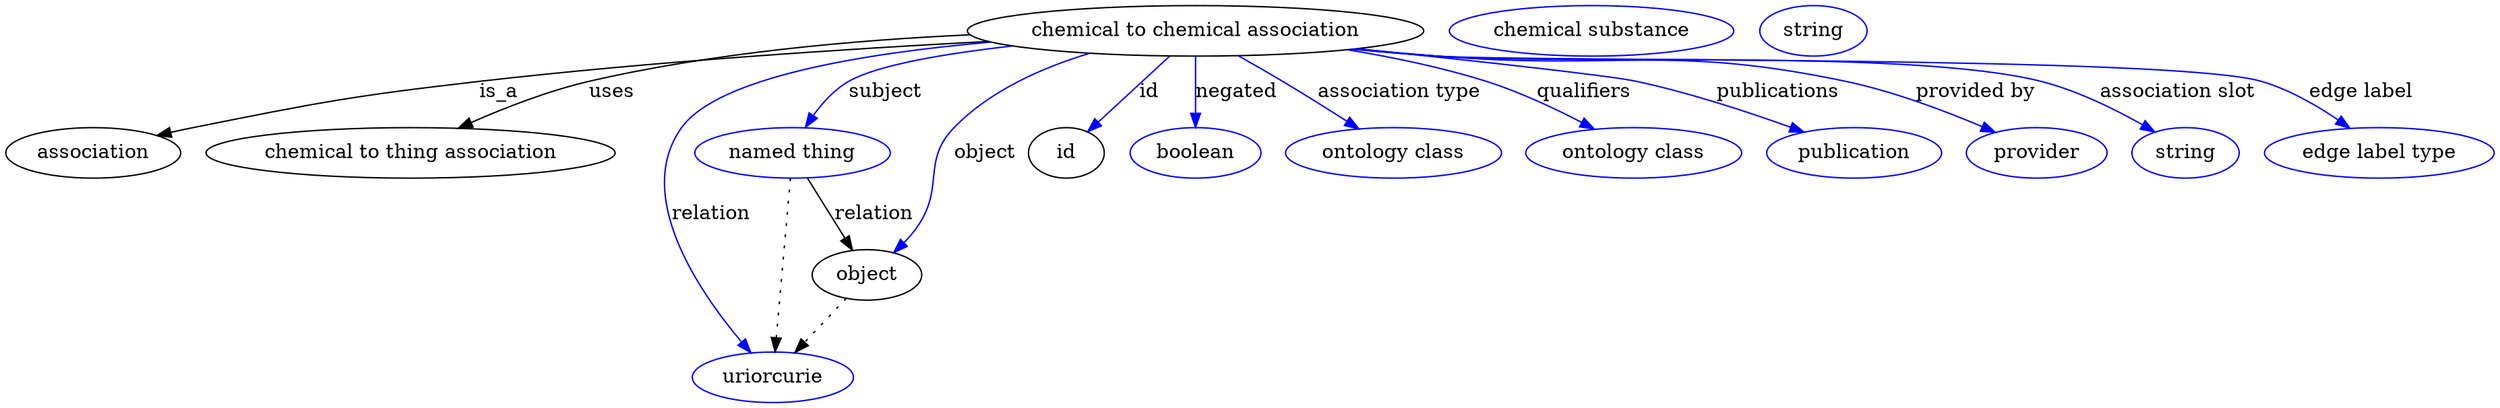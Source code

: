 digraph {
	graph [bb="0,0,1473.4,283"];
	node [label="\N"];
	"chemical to chemical association"	 [height=0.5,
		label="chemical to chemical association",
		pos="710.05,265",
		width=3.5566];
	association	 [height=0.5,
		pos="50.046,178",
		width=1.3902];
	"chemical to chemical association" -> association	 [label=is_a,
		lp="283.05,221.5",
		pos="e,87.663,190.07 589.25,258.91 501.05,253.53 378.75,244.13 272.05,229 198.86,218.62 180.7,214.14 109.05,196 105.24,195.04 101.32,\
193.98 97.387,192.88"];
	"chemical to thing association"	 [height=0.5,
		pos="232.05,178",
		width=3.1775];
	"chemical to chemical association" -> "chemical to thing association"	 [label=uses,
		lp="348.05,221.5",
		pos="e,260.51,195.45 591.32,258.21 500.23,252.13 382.49,242.15 336.05,229 312.83,222.43 288.53,210.81 269.26,200.32"];
	subject	 [color=blue,
		height=0.5,
		label="named thing",
		pos="457.05,178",
		width=1.5346];
	"chemical to chemical association" -> subject	 [color=blue,
		label=subject,
		lp="514.55,221.5",
		pos="e,465.82,195.95 604.57,254.78 559.88,248.94 513.82,240.46 495.05,229 485.33,223.07 477.28,213.65 471.13,204.51",
		style=solid];
	relation	 [color=blue,
		height=0.5,
		label=uriorcurie,
		pos="444.05,18",
		width=1.2638];
	"chemical to chemical association" -> relation	 [color=blue,
		label=relation,
		lp="405.05,134.5",
		pos="e,430.38,35.171 596.67,256.51 515.25,247.6 415.98,229.95 393.05,196 360.73,148.16 398.86,79.833 424.5,43.314",
		style=solid];
	object	 [height=0.5,
		pos="504.05,91",
		width=0.9027];
	"chemical to chemical association" -> object	 [color=blue,
		label=object,
		lp="574.05,178",
		pos="e,517.4,107.63 647.92,249.12 617.14,238.51 581.44,221.66 557.05,196 534.36,172.13 545.81,155.91 530.05,127 528.01,123.27 525.65,\
119.48 523.19,115.82",
		style=solid];
	id	 [height=0.5,
		pos="627.05,178",
		width=0.75];
	"chemical to chemical association" -> id	 [color=blue,
		label=id,
		lp="679.55,221.5",
		pos="e,641.72,193.39 692.85,246.97 680.11,233.62 662.65,215.32 648.92,200.93",
		style=solid];
	negated	 [color=blue,
		height=0.5,
		label=boolean,
		pos="710.05,178",
		width=1.0652];
	"chemical to chemical association" -> negated	 [color=blue,
		label=negated,
		lp="731.55,221.5",
		pos="e,710.05,196 710.05,246.97 710.05,235.19 710.05,219.56 710.05,206.16",
		style=solid];
	"association type"	 [color=blue,
		height=0.5,
		label="ontology class",
		pos="828.05,178",
		width=1.7151];
	"chemical to chemical association" -> "association type"	 [color=blue,
		label="association type",
		lp="821.05,221.5",
		pos="e,805.12,194.91 734.21,247.18 752.38,233.79 777.42,215.32 797.06,200.84",
		style=solid];
	qualifiers	 [color=blue,
		height=0.5,
		label="ontology class",
		pos="969.05,178",
		width=1.7151];
	"chemical to chemical association" -> qualifiers	 [color=blue,
		label=qualifiers,
		lp="930.05,221.5",
		pos="e,941.86,194.21 790.42,250.87 815.95,245.31 844.03,238.05 869.05,229 890.99,221.06 914.29,209.39 932.87,199.21",
		style=solid];
	publications	 [color=blue,
		height=0.5,
		label=publication,
		pos="1099,178",
		width=1.3902];
	"chemical to chemical association" -> publications	 [color=blue,
		label=publications,
		lp="1040.5,221.5",
		pos="e,1067.1,191.91 802.94,252.58 867.55,243.77 944.74,232.86 960.05,229 993.56,220.54 1030.2,206.89 1057.5,195.84",
		style=solid];
	"provided by"	 [color=blue,
		height=0.5,
		label=provider,
		pos="1207,178",
		width=1.1193];
	"chemical to chemical association" -> "provided by"	 [color=blue,
		label="provided by",
		lp="1159,221.5",
		pos="e,1179.6,191.63 801.35,252.32 816.59,250.4 832.25,248.55 847.05,247 949.46,236.29 977.71,252.19 1078,229 1110.3,221.55 1145.1,207.4 \
1170.4,195.89",
		style=solid];
	"association slot"	 [color=blue,
		height=0.5,
		label=string,
		pos="1296,178",
		width=0.84854];
	"chemical to chemical association" -> "association slot"	 [color=blue,
		label="association slot",
		lp="1276,221.5",
		pos="e,1275.6,191.67 800.21,252.12 815.8,250.19 831.88,248.39 847.05,247 924.38,239.94 1121,249.08 1196,229 1221.4,222.21 1247.8,208.45 \
1267,196.93",
		style=solid];
	"edge label"	 [color=blue,
		height=0.5,
		label="edge label type",
		pos="1409,178",
		width=1.7873];
	"chemical to chemical association" -> "edge label"	 [color=blue,
		label="edge label",
		lp="1382,221.5",
		pos="e,1387.2,194.94 799.45,252.04 815.28,250.09 831.63,248.3 847.05,247 952.3,238.11 1220.6,258.6 1322,229 1342.3,223.08 1362.8,211.41 \
1378.8,200.73",
		style=solid];
	subject -> relation	 [pos="e,445.53,36.223 455.58,159.96 453.34,132.35 449.03,79.375 446.36,46.525",
		style=dotted];
	subject -> object	 [label=relation,
		lp="505.05,134.5",
		pos="e,494.64,108.41 466.78,159.97 473.43,147.68 482.33,131.2 489.77,117.42"];
	object -> relation	 [pos="e,458.23,35.261 490.43,74.435 482.85,65.207 473.25,53.528 464.75,43.191",
		style=dotted];
	"chemical to chemical association_object"	 [color=blue,
		height=0.5,
		label="chemical substance",
		pos="935.05,265",
		width=2.2026];
	association_id	 [color=blue,
		height=0.5,
		label=string,
		pos="1063,265",
		width=0.84854];
}
